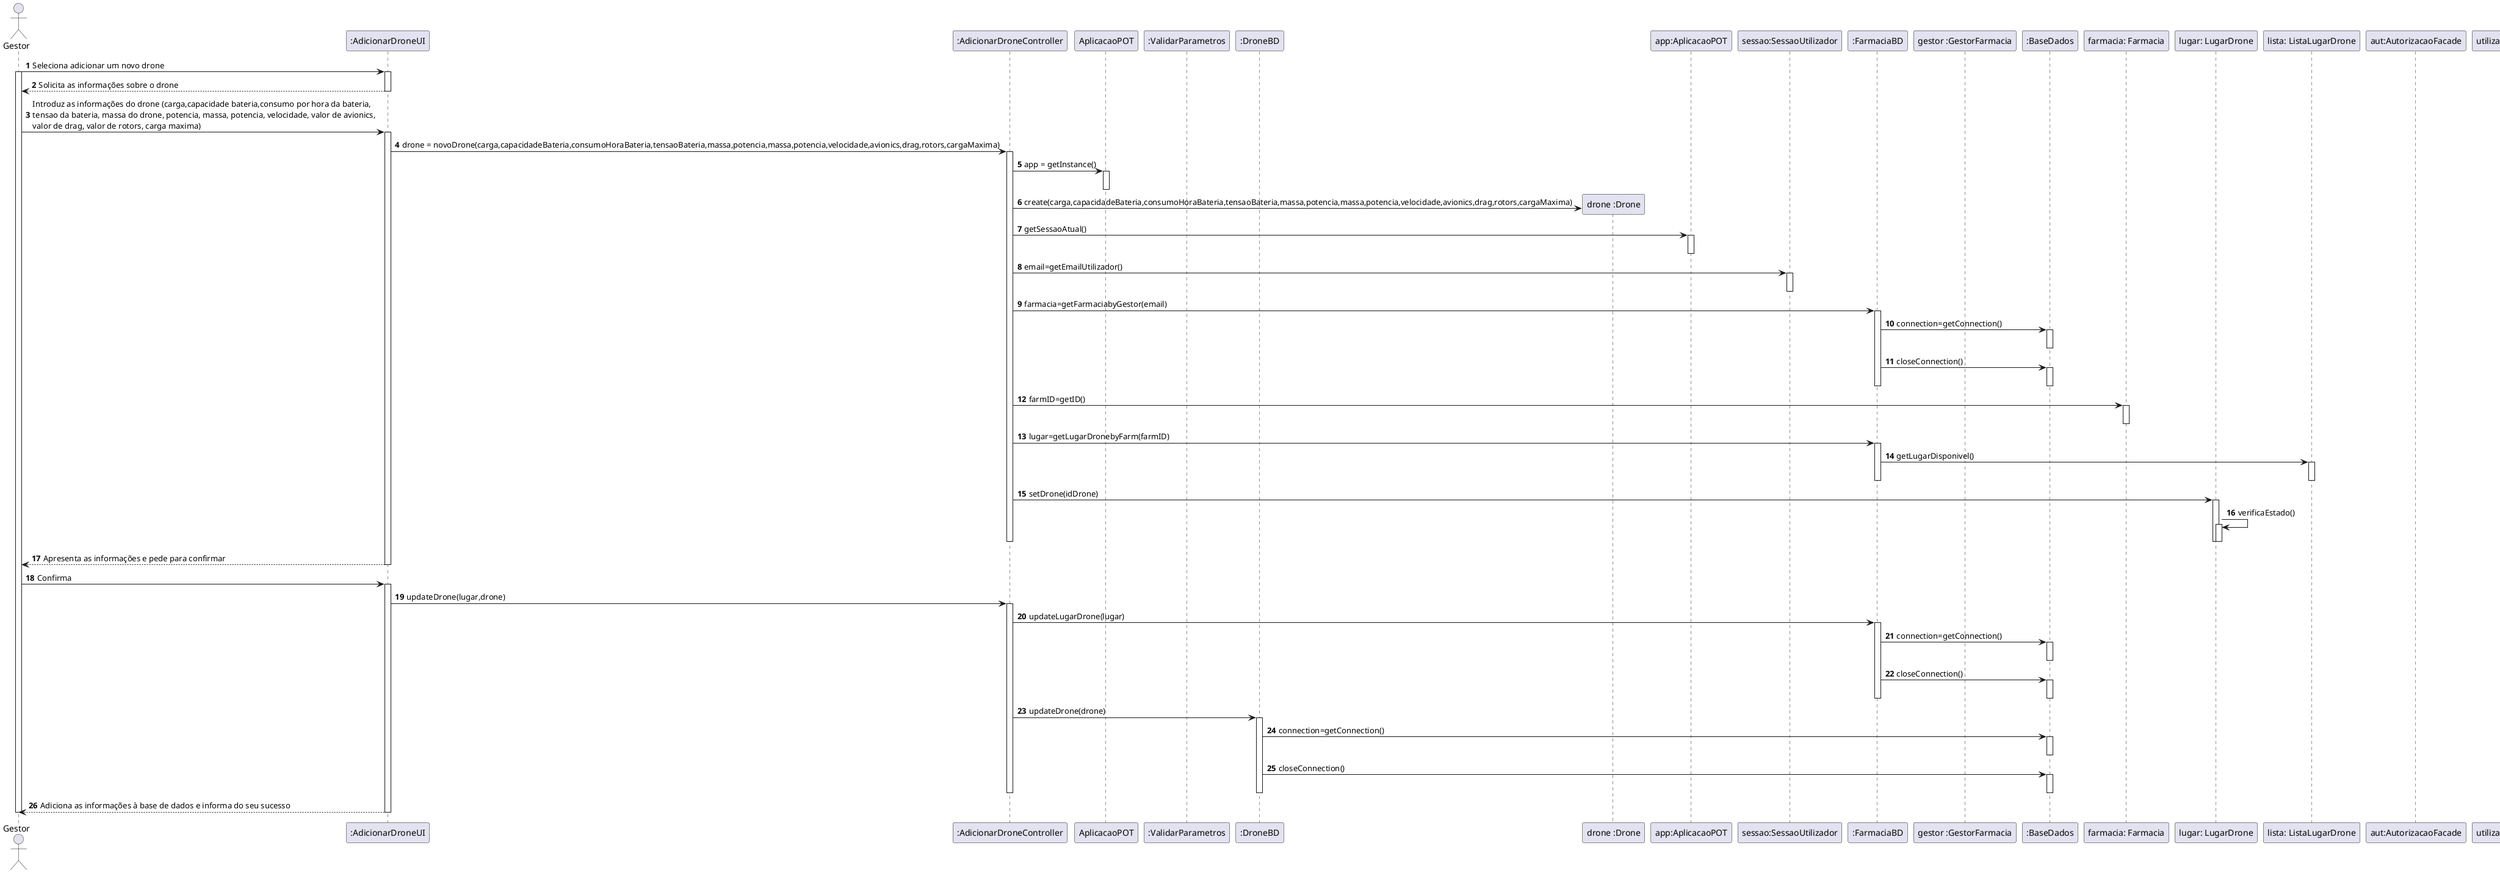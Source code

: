 @startuml
autonumber

actor "Gestor" as ADMIN
participant ":AdicionarDroneUI" as UI
participant ":AdicionarDroneController" as CONTROLLER
participant "AplicacaoPOT" as APLICACAOPOT
participant ":ValidarParametros" as VP
participant ":DroneBD" as DBD
participant "drone :Drone" AS D
participant "app:AplicacaoPOT" as APP
participant "sessao:SessaoUtilizador" as SESSAO
participant ":FarmaciaBD" as REGFARM
participant "gestor :GestorFarmacia" AS GESTOR
participant ":BaseDados" AS BD
participant "farmacia: Farmacia" as FARM
participant "lugar: LugarDrone" as LUGAR
participant "lista: ListaLugarDrone" as LISTA
participant "aut:AutorizacaoFacade" as AF
participant "utilizador :Utilizador" as USER
participant "connection: Connection" as CN

ADMIN -> UI : Seleciona adicionar um novo drone
activate ADMIN

activate UI
UI --> ADMIN : Solicita as informações sobre o drone
deactivate UI

ADMIN -> UI : Introduz as informações do drone (carga,capacidade bateria,consumo por hora da bateria, \ntensao da bateria, massa do drone, potencia, massa, potencia, velocidade, valor de avionics, \nvalor de drag, valor de rotors, carga maxima)
activate UI
    UI -> CONTROLLER : drone = novoDrone(carga,capacidadeBateria,consumoHoraBateria,tensaoBateria,massa,potencia,massa,potencia,velocidade,avionics,drag,rotors,cargaMaxima)
    activate CONTROLLER
    CONTROLLER -> APLICACAOPOT: app = getInstance()
    activate APLICACAOPOT
    deactivate APLICACAOPOT



        CONTROLLER -> D** : create(carga,capacidadeBateria,consumoHoraBateria,tensaoBateria,massa,potencia,massa,potencia,velocidade,avionics,drag,rotors,cargaMaxima)

        CONTROLLER-> APP :  getSessaoAtual()
                              activate APP
                              deactivate APP

        CONTROLLER -> SESSAO: email=getEmailUtilizador()
        activate SESSAO
        deactivate SESSAO

        CONTROLLER -> REGFARM: farmacia=getFarmaciabyGestor(email)
        activate REGFARM
        REGFARM -> BD : connection=getConnection()
        activate BD
        deactivate BD
        REGFARM -> BD : closeConnection()
        activate BD
        deactivate BD

        deactivate REGFARM

        CONTROLLER -> FARM: farmID=getID()
        activate FARM
        deactivate FARM

        CONTROLLER-> REGFARM: lugar=getLugarDronebyFarm(farmID)
        activate REGFARM
                REGFARM -> LISTA : getLugarDisponivel()
                activate LISTA
                deactivate LISTA
        deactivate REGFARM

        CONTROLLER -> LUGAR : setDrone(idDrone)
        activate LUGAR
        LUGAR-> LUGAR: verificaEstado()
        activate LUGAR
        deactivate LUGAR
        deactivate LUGAR

    deactivate CONTROLLER

UI --> ADMIN : Apresenta as informações e pede para confirmar
deactivate UI

ADMIN -> UI : Confirma
activate UI
    UI -> CONTROLLER : updateDrone(lugar,drone)
    activate CONTROLLER

        CONTROLLER -> REGFARM: updateLugarDrone(lugar)
        activate REGFARM
             REGFARM -> BD : connection=getConnection()
                activate BD
                deactivate BD
                  REGFARM -> BD : closeConnection()
                activate BD
                deactivate BD
        deactivate REGFARM

        CONTROLLER-> DBD: updateDrone(drone)
   activate DBD

           DBD -> BD : connection=getConnection()
            activate BD
            deactivate BD
             DBD -> BD : closeConnection()
            activate BD
            deactivate BD

   deactivate DBD

   deactivate CONTROLLER

UI --> ADMIN : Adiciona as informações à base de dados e informa do seu sucesso
deactivate UI
deactivate ADMIN

@enduml
